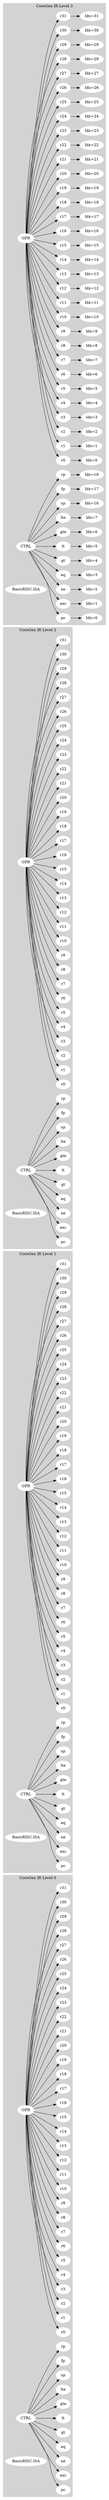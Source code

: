 #
# CoreGenBackend IR in DAG form
#
# Generate graph using " dot  -Tpng thisfile > thisfile.png"
#


digraph {
 rankdir=LR;
subgraph cluster_Level0 {
label="CoreGen IR Level 0";
style=filled;
color=lightgrey;
node [style=filled,color=white];
node00;
node00 [label="r0"];
node01;
node01 [label="r1"];
node02;
node02 [label="r2"];
node03;
node03 [label="r3"];
node04;
node04 [label="r4"];
node05;
node05 [label="r5"];
node06;
node06 [label="r6"];
node07;
node07 [label="r7"];
node08;
node08 [label="r8"];
node09;
node09 [label="r9"];
node010;
node010 [label="r10"];
node011;
node011 [label="r11"];
node012;
node012 [label="r12"];
node013;
node013 [label="r13"];
node014;
node014 [label="r14"];
node015;
node015 [label="r15"];
node016;
node016 [label="r16"];
node017;
node017 [label="r17"];
node018;
node018 [label="r18"];
node019;
node019 [label="r19"];
node020;
node020 [label="r20"];
node021;
node021 [label="r21"];
node022;
node022 [label="r22"];
node023;
node023 [label="r23"];
node024;
node024 [label="r24"];
node025;
node025 [label="r25"];
node026;
node026 [label="r26"];
node027;
node027 [label="r27"];
node028;
node028 [label="r28"];
node029;
node029 [label="r29"];
node030;
node030 [label="r30"];
node031;
node031 [label="r31"];
node032;
node032 [label="pc"];
node033;
node033 [label="exc"];
node034;
node034 [label="ne"];
node035;
node035 [label="eq"];
node036;
node036 [label="gt"];
node037;
node037 [label="lt"];
node038;
node038 [label="gte"];
node039;
node039 [label="lte"];
node040;
node040 [label="sp"];
node041;
node041 [label="fp"];
node042;
node042 [label="rp"];
node043;
node043 [label="GPR"];
node043-> node00;
node043-> node01;
node043-> node02;
node043-> node03;
node043-> node04;
node043-> node05;
node043-> node06;
node043-> node07;
node043-> node08;
node043-> node09;
node043-> node010;
node043-> node011;
node043-> node012;
node043-> node013;
node043-> node014;
node043-> node015;
node043-> node016;
node043-> node017;
node043-> node018;
node043-> node019;
node043-> node020;
node043-> node021;
node043-> node022;
node043-> node023;
node043-> node024;
node043-> node025;
node043-> node026;
node043-> node027;
node043-> node028;
node043-> node029;
node043-> node030;
node043-> node031;
node044;
node044 [label="CTRL"];
node044-> node032;
node044-> node033;
node044-> node034;
node044-> node035;
node044-> node036;
node044-> node037;
node044-> node038;
node044-> node039;
node044-> node040;
node044-> node041;
node044-> node042;
node045;
node045 [label="BasicRISC.ISA"];
}
subgraph cluster_Level1 {
label="CoreGen IR Level 1";
style=filled;
color=lightgrey;
node [style=filled,color=white];
node10;
node10 [label="r0"];
node11;
node11 [label="r1"];
node12;
node12 [label="r2"];
node13;
node13 [label="r3"];
node14;
node14 [label="r4"];
node15;
node15 [label="r5"];
node16;
node16 [label="r6"];
node17;
node17 [label="r7"];
node18;
node18 [label="r8"];
node19;
node19 [label="r9"];
node110;
node110 [label="r10"];
node111;
node111 [label="r11"];
node112;
node112 [label="r12"];
node113;
node113 [label="r13"];
node114;
node114 [label="r14"];
node115;
node115 [label="r15"];
node116;
node116 [label="r16"];
node117;
node117 [label="r17"];
node118;
node118 [label="r18"];
node119;
node119 [label="r19"];
node120;
node120 [label="r20"];
node121;
node121 [label="r21"];
node122;
node122 [label="r22"];
node123;
node123 [label="r23"];
node124;
node124 [label="r24"];
node125;
node125 [label="r25"];
node126;
node126 [label="r26"];
node127;
node127 [label="r27"];
node128;
node128 [label="r28"];
node129;
node129 [label="r29"];
node130;
node130 [label="r30"];
node131;
node131 [label="r31"];
node132;
node132 [label="pc"];
node133;
node133 [label="exc"];
node134;
node134 [label="ne"];
node135;
node135 [label="eq"];
node136;
node136 [label="gt"];
node137;
node137 [label="lt"];
node138;
node138 [label="gte"];
node139;
node139 [label="lte"];
node140;
node140 [label="sp"];
node141;
node141 [label="fp"];
node142;
node142 [label="rp"];
node143;
node143 [label="GPR"];
node143-> node10;
node143-> node11;
node143-> node12;
node143-> node13;
node143-> node14;
node143-> node15;
node143-> node16;
node143-> node17;
node143-> node18;
node143-> node19;
node143-> node110;
node143-> node111;
node143-> node112;
node143-> node113;
node143-> node114;
node143-> node115;
node143-> node116;
node143-> node117;
node143-> node118;
node143-> node119;
node143-> node120;
node143-> node121;
node143-> node122;
node143-> node123;
node143-> node124;
node143-> node125;
node143-> node126;
node143-> node127;
node143-> node128;
node143-> node129;
node143-> node130;
node143-> node131;
node144;
node144 [label="CTRL"];
node144-> node132;
node144-> node133;
node144-> node134;
node144-> node135;
node144-> node136;
node144-> node137;
node144-> node138;
node144-> node139;
node144-> node140;
node144-> node141;
node144-> node142;
node145;
node145 [label="BasicRISC.ISA"];
}
subgraph cluster_Level2 {
label="CoreGen IR Level 2";
style=filled;
color=lightgrey;
node [style=filled,color=white];
node20;
node20 [label="r0"];
node21;
node21 [label="r1"];
node22;
node22 [label="r2"];
node23;
node23 [label="r3"];
node24;
node24 [label="r4"];
node25;
node25 [label="r5"];
node26;
node26 [label="r6"];
node27;
node27 [label="r7"];
node28;
node28 [label="r8"];
node29;
node29 [label="r9"];
node210;
node210 [label="r10"];
node211;
node211 [label="r11"];
node212;
node212 [label="r12"];
node213;
node213 [label="r13"];
node214;
node214 [label="r14"];
node215;
node215 [label="r15"];
node216;
node216 [label="r16"];
node217;
node217 [label="r17"];
node218;
node218 [label="r18"];
node219;
node219 [label="r19"];
node220;
node220 [label="r20"];
node221;
node221 [label="r21"];
node222;
node222 [label="r22"];
node223;
node223 [label="r23"];
node224;
node224 [label="r24"];
node225;
node225 [label="r25"];
node226;
node226 [label="r26"];
node227;
node227 [label="r27"];
node228;
node228 [label="r28"];
node229;
node229 [label="r29"];
node230;
node230 [label="r30"];
node231;
node231 [label="r31"];
node232;
node232 [label="pc"];
node233;
node233 [label="exc"];
node234;
node234 [label="ne"];
node235;
node235 [label="eq"];
node236;
node236 [label="gt"];
node237;
node237 [label="lt"];
node238;
node238 [label="gte"];
node239;
node239 [label="lte"];
node240;
node240 [label="sp"];
node241;
node241 [label="fp"];
node242;
node242 [label="rp"];
node243;
node243 [label="GPR"];
node243-> node20;
node243-> node21;
node243-> node22;
node243-> node23;
node243-> node24;
node243-> node25;
node243-> node26;
node243-> node27;
node243-> node28;
node243-> node29;
node243-> node210;
node243-> node211;
node243-> node212;
node243-> node213;
node243-> node214;
node243-> node215;
node243-> node216;
node243-> node217;
node243-> node218;
node243-> node219;
node243-> node220;
node243-> node221;
node243-> node222;
node243-> node223;
node243-> node224;
node243-> node225;
node243-> node226;
node243-> node227;
node243-> node228;
node243-> node229;
node243-> node230;
node243-> node231;
node244;
node244 [label="CTRL"];
node244-> node232;
node244-> node233;
node244-> node234;
node244-> node235;
node244-> node236;
node244-> node237;
node244-> node238;
node244-> node239;
node244-> node240;
node244-> node241;
node244-> node242;
node245;
node245 [label="BasicRISC.ISA"];
}
subgraph cluster_Level3 {
label="CoreGen IR Level 3";
style=filled;
color=lightgrey;
node [style=filled,color=white];
node30;
node30 [label="r0"];
node30Idx;
node30Idx [label="Idx=0"];
node30-> node30Idx;
node31;
node31 [label="r1"];
node31Idx;
node31Idx [label="Idx=1"];
node31-> node31Idx;
node32;
node32 [label="r2"];
node32Idx;
node32Idx [label="Idx=2"];
node32-> node32Idx;
node33;
node33 [label="r3"];
node33Idx;
node33Idx [label="Idx=3"];
node33-> node33Idx;
node34;
node34 [label="r4"];
node34Idx;
node34Idx [label="Idx=4"];
node34-> node34Idx;
node35;
node35 [label="r5"];
node35Idx;
node35Idx [label="Idx=5"];
node35-> node35Idx;
node36;
node36 [label="r6"];
node36Idx;
node36Idx [label="Idx=6"];
node36-> node36Idx;
node37;
node37 [label="r7"];
node37Idx;
node37Idx [label="Idx=7"];
node37-> node37Idx;
node38;
node38 [label="r8"];
node38Idx;
node38Idx [label="Idx=8"];
node38-> node38Idx;
node39;
node39 [label="r9"];
node39Idx;
node39Idx [label="Idx=9"];
node39-> node39Idx;
node310;
node310 [label="r10"];
node310Idx;
node310Idx [label="Idx=10"];
node310-> node310Idx;
node311;
node311 [label="r11"];
node311Idx;
node311Idx [label="Idx=11"];
node311-> node311Idx;
node312;
node312 [label="r12"];
node312Idx;
node312Idx [label="Idx=12"];
node312-> node312Idx;
node313;
node313 [label="r13"];
node313Idx;
node313Idx [label="Idx=13"];
node313-> node313Idx;
node314;
node314 [label="r14"];
node314Idx;
node314Idx [label="Idx=14"];
node314-> node314Idx;
node315;
node315 [label="r15"];
node315Idx;
node315Idx [label="Idx=15"];
node315-> node315Idx;
node316;
node316 [label="r16"];
node316Idx;
node316Idx [label="Idx=16"];
node316-> node316Idx;
node317;
node317 [label="r17"];
node317Idx;
node317Idx [label="Idx=17"];
node317-> node317Idx;
node318;
node318 [label="r18"];
node318Idx;
node318Idx [label="Idx=18"];
node318-> node318Idx;
node319;
node319 [label="r19"];
node319Idx;
node319Idx [label="Idx=19"];
node319-> node319Idx;
node320;
node320 [label="r20"];
node320Idx;
node320Idx [label="Idx=20"];
node320-> node320Idx;
node321;
node321 [label="r21"];
node321Idx;
node321Idx [label="Idx=21"];
node321-> node321Idx;
node322;
node322 [label="r22"];
node322Idx;
node322Idx [label="Idx=22"];
node322-> node322Idx;
node323;
node323 [label="r23"];
node323Idx;
node323Idx [label="Idx=23"];
node323-> node323Idx;
node324;
node324 [label="r24"];
node324Idx;
node324Idx [label="Idx=24"];
node324-> node324Idx;
node325;
node325 [label="r25"];
node325Idx;
node325Idx [label="Idx=25"];
node325-> node325Idx;
node326;
node326 [label="r26"];
node326Idx;
node326Idx [label="Idx=26"];
node326-> node326Idx;
node327;
node327 [label="r27"];
node327Idx;
node327Idx [label="Idx=27"];
node327-> node327Idx;
node328;
node328 [label="r28"];
node328Idx;
node328Idx [label="Idx=28"];
node328-> node328Idx;
node329;
node329 [label="r29"];
node329Idx;
node329Idx [label="Idx=29"];
node329-> node329Idx;
node330;
node330 [label="r30"];
node330Idx;
node330Idx [label="Idx=30"];
node330-> node330Idx;
node331;
node331 [label="r31"];
node331Idx;
node331Idx [label="Idx=31"];
node331-> node331Idx;
node332;
node332 [label="pc"];
node332Idx;
node332Idx [label="Idx=0"];
node332-> node332Idx;
node333;
node333 [label="exc"];
node333Idx;
node333Idx [label="Idx=1"];
node333-> node333Idx;
node334;
node334 [label="ne"];
node334Idx;
node334Idx [label="Idx=2"];
node334-> node334Idx;
node335;
node335 [label="eq"];
node335Idx;
node335Idx [label="Idx=3"];
node335-> node335Idx;
node336;
node336 [label="gt"];
node336Idx;
node336Idx [label="Idx=4"];
node336-> node336Idx;
node337;
node337 [label="lt"];
node337Idx;
node337Idx [label="Idx=5"];
node337-> node337Idx;
node338;
node338 [label="gte"];
node338Idx;
node338Idx [label="Idx=6"];
node338-> node338Idx;
node339;
node339 [label="lte"];
node339Idx;
node339Idx [label="Idx=7"];
node339-> node339Idx;
node340;
node340 [label="sp"];
node340Idx;
node340Idx [label="Idx=16"];
node340-> node340Idx;
node341;
node341 [label="fp"];
node341Idx;
node341Idx [label="Idx=17"];
node341-> node341Idx;
node342;
node342 [label="rp"];
node342Idx;
node342Idx [label="Idx=18"];
node342-> node342Idx;
node343;
node343 [label="GPR"];
node343-> node30;
node343-> node31;
node343-> node32;
node343-> node33;
node343-> node34;
node343-> node35;
node343-> node36;
node343-> node37;
node343-> node38;
node343-> node39;
node343-> node310;
node343-> node311;
node343-> node312;
node343-> node313;
node343-> node314;
node343-> node315;
node343-> node316;
node343-> node317;
node343-> node318;
node343-> node319;
node343-> node320;
node343-> node321;
node343-> node322;
node343-> node323;
node343-> node324;
node343-> node325;
node343-> node326;
node343-> node327;
node343-> node328;
node343-> node329;
node343-> node330;
node343-> node331;
node344;
node344 [label="CTRL"];
node344-> node332;
node344-> node333;
node344-> node334;
node344-> node335;
node344-> node336;
node344-> node337;
node344-> node338;
node344-> node339;
node344-> node340;
node344-> node341;
node344-> node342;
node345;
node345 [label="BasicRISC.ISA"];
}
}
